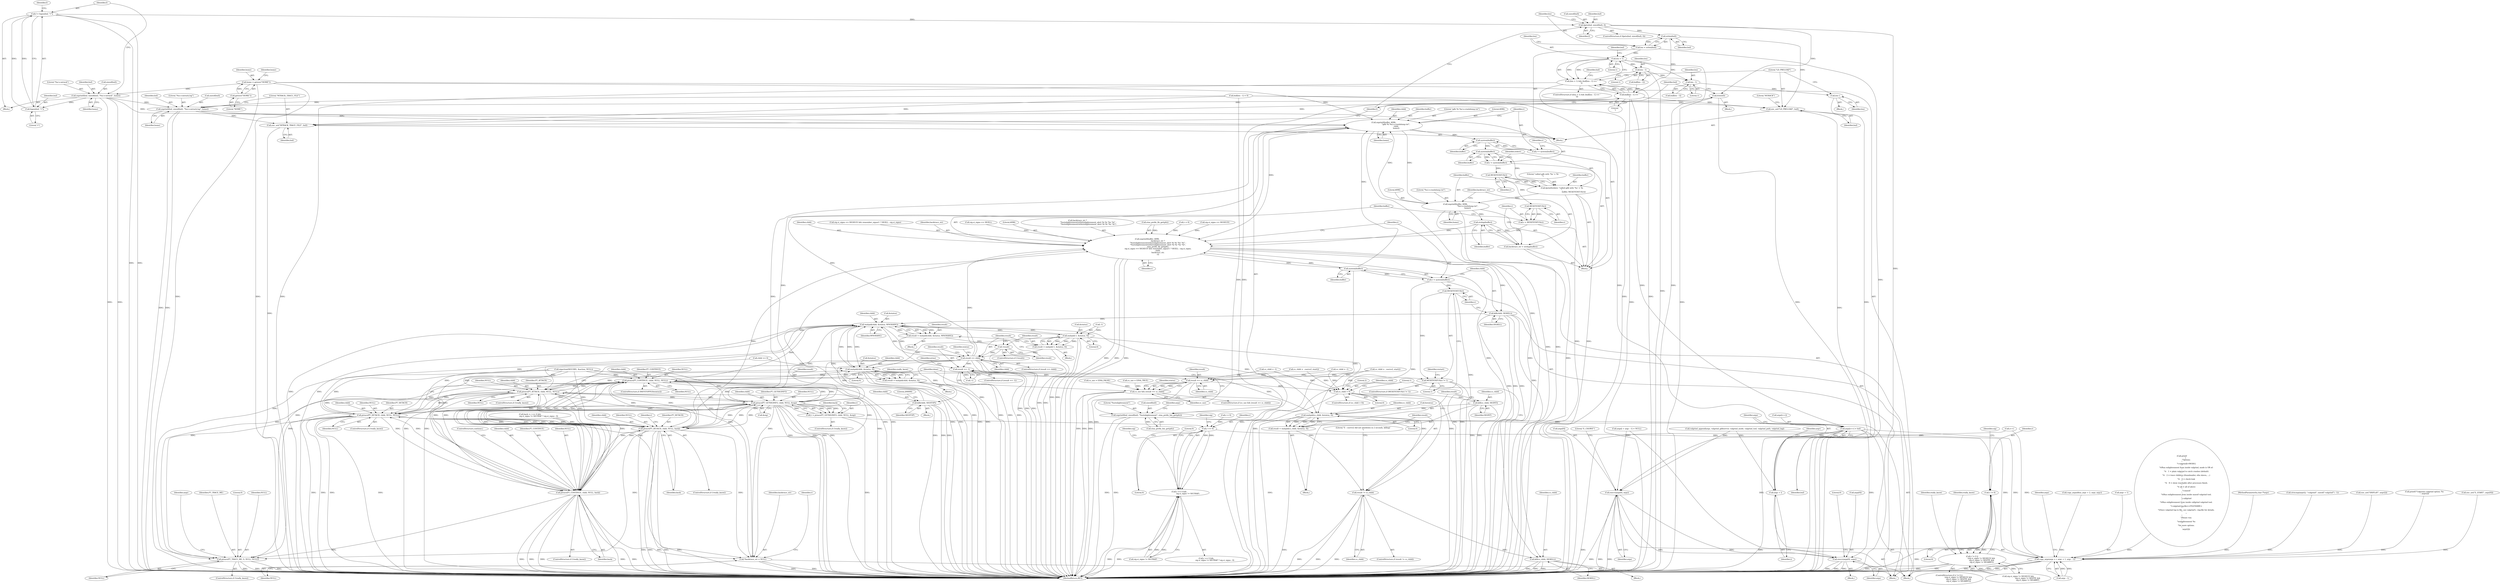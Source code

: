 digraph "0_enlightment_bb4a21e98656fe2c7d98ba2163e6defe9a630e2b@API" {
"1000498" [label="(Call,f = fopen(buf, \"r\"))"];
"1000500" [label="(Call,fopen(buf, \"r\"))"];
"1000492" [label="(Call,snprintf(buf, sizeof(buf), \"%s/.e-mtrack\", home))"];
"1000484" [label="(Call,home = getenv(\"HOME\"))"];
"1000486" [label="(Call,getenv(\"HOME\"))"];
"1000507" [label="(Call,fgets(buf, sizeof(buf), f))"];
"1000516" [label="(Call,strlen(buf))"];
"1000514" [label="(Call,len = strlen(buf))"];
"1000520" [label="(Call,len > 1)"];
"1000519" [label="(Call,(len > 1) && (buf[len - 1] == '\n'))"];
"1000526" [label="(Call,len - 1)"];
"1000534" [label="(Call,len - 1)"];
"1000538" [label="(Call,len--)"];
"1000523" [label="(Call,buf[len - 1] == '\n')"];
"1000540" [label="(Call,env_set(\"LD_PRELOAD\", buf))"];
"1000549" [label="(Call,snprintf(buf, sizeof(buf), \"%s/.e-mtrack.log\", home))"];
"1000555" [label="(Call,env_set(\"MTRACK_TRACE_FILE\", buf))"];
"1000867" [label="(Call,snprintf(buffer, 4096,\n                                          \"gdb %i %s/.e-crashdump.txt\",\n                                           child,\n                                           home))"];
"1000875" [label="(Call,system(buffer))"];
"1000873" [label="(Call,r = system(buffer))"];
"1000879" [label="(Call,system(buffer))"];
"1000877" [label="(Call,r = system(buffer))"];
"1000885" [label="(Call,WEXITSTATUS(r))"];
"1000881" [label="(Call,fprintf(stderr, \"called gdb with '%s' = %i\n\",\n                                         buffer, WEXITSTATUS(r)))"];
"1000887" [label="(Call,snprintf(buffer, 4096,\n                                          \"%s/.e-crashdump.txt\",\n                                          home))"];
"1000894" [label="(Call,strdup(buffer))"];
"1000892" [label="(Call,backtrace_str = strdup(buffer))"];
"1000900" [label="(Call,snprintf(buffer, 4096,\n                                     backtrace_str ?\n                                     \"%s/enlightenment/utils/enlightenment_alert %i %i '%s' %i\" :\n                                     \"%s/enlightenment/utils/enlightenment_alert %i %i '%s' %i\",\n                                     eina_prefix_lib_get(pfx),\n                                     sig.si_signo == SIGSEGV && remember_sigusr1 ? SIGILL : sig.si_signo,\n                                     child,\n                                     backtrace_str,\n                                     r))"];
"1000926" [label="(Call,system(buffer))"];
"1000924" [label="(Call,r = system(buffer))"];
"1000933" [label="(Call,WEXITSTATUS(r))"];
"1000932" [label="(Call,WEXITSTATUS(r) != 1)"];
"1000928" [label="(Call,kill(child, SIGKILL))"];
"1000726" [label="(Call,waitpid(child, &status, WNOHANG))"];
"1000692" [label="(Call,waitpid(child, &status, 0))"];
"1000690" [label="(Call,result = waitpid(child, &status, 0))"];
"1000707" [label="(Call,ptrace(PT_CONTINUE, child, NULL, NULL))"];
"1000659" [label="(Call,ptrace(PT_TRACE_ME, 0, NULL, NULL))"];
"1000685" [label="(Call,ptrace(PT_ATTACH, child, NULL, NULL))"];
"1000757" [label="(Call,*backtrace_str = NULL)"];
"1000771" [label="(Call,ptrace(PT_GETSIGINFO, child, NULL, &sig))"];
"1000769" [label="(Call,r = ptrace(PT_GETSIGINFO, child, NULL, &sig))"];
"1000781" [label="(Call,r == 0)"];
"1000780" [label="(Call,r == 0 &&\n                              sig.si_signo != SIGTRAP)"];
"1000823" [label="(Call,r != 0)"];
"1000822" [label="(Call,r != 0 ||\n                                (sig.si_signo != SIGSEGV &&\n                                 sig.si_signo != SIGFPE &&\n                                 sig.si_signo != SIGABRT))"];
"1000847" [label="(Call,ptrace(PT_CONTINUE, child, NULL, back))"];
"1000856" [label="(Call,ptrace(PT_DETACH, child, NULL, back))"];
"1000987" [label="(Call,ptrace(PT_DETACH, child, NULL, NULL))"];
"1001038" [label="(Call,waitpid(cs_child, &status, 0))"];
"1001036" [label="(Call,result = waitpid(cs_child, &status, 0))"];
"1001044" [label="(Call,result != cs_child)"];
"1001050" [label="(Call,kill(cs_child, SIGKILL))"];
"1000724" [label="(Call,result = waitpid(child, &status, WNOHANG))"];
"1000732" [label="(Call,!result)"];
"1000744" [label="(Call,result == child)"];
"1000958" [label="(Call,result == -1)"];
"1000996" [label="(Call,result == cs_child)"];
"1000994" [label="(Call,cs_use && (result == cs_child))"];
"1001025" [label="(Call,cs_child > 0)"];
"1001033" [label="(Call,kill(cs_child, SIGINT))"];
"1000979" [label="(Call,kill(child, SIGSTOP))"];
"1000737" [label="(Call,waitpid(-1, &status, 0))"];
"1000735" [label="(Call,result = waitpid(-1, &status, 0))"];
"1000898" [label="(Call,WEXITSTATUS(r))"];
"1000896" [label="(Call,r = WEXITSTATUS(r))"];
"1000560" [label="(Call,snprintf(buf, sizeof(buf), \"%s/enlightenment\", eina_prefix_bin_get(pfx)))"];
"1000587" [label="(Call,args[i++] = buf)"];
"1000593" [label="(Call,copy_args(args + i, argv + 1, argc - 1))"];
"1000594" [label="(Call,args + i)"];
"1000619" [label="(Call,execv(args[0], args))"];
"1000664" [label="(Call,execv(args[0], args))"];
"1000558" [label="(Call,fclose(f))"];
"1000587" [label="(Call,args[i++] = buf)"];
"1000775" [label="(Call,&sig)"];
"1000852" [label="(ControlStructure,continue;)"];
"1001033" [label="(Call,kill(cs_child, SIGINT))"];
"1000670" [label="(Literal,0)"];
"1000538" [label="(Call,len--)"];
"1000882" [label="(Identifier,stderr)"];
"1000665" [label="(Call,args[0])"];
"1001055" [label="(Literal,1)"];
"1000786" [label="(Identifier,sig)"];
"1000496" [label="(Literal,\"%s/.e-mtrack\")"];
"1000520" [label="(Call,len > 1)"];
"1000492" [label="(Call,snprintf(buf, sizeof(buf), \"%s/.e-mtrack\", home))"];
"1000605" [label="(Identifier,args)"];
"1000866" [label="(Block,)"];
"1000869" [label="(Literal,4096)"];
"1000588" [label="(Call,args[i++])"];
"1000593" [label="(Call,copy_args(args + i, argv + 1, argc - 1))"];
"1000897" [label="(Identifier,r)"];
"1000497" [label="(Identifier,home)"];
"1000690" [label="(Call,result = waitpid(child, &status, 0))"];
"1000518" [label="(ControlStructure,if ((len > 1) && (buf[len - 1] == '\n')))"];
"1000849" [label="(Identifier,child)"];
"1000521" [label="(Identifier,len)"];
"1000734" [label="(Block,)"];
"1000848" [label="(Identifier,PT_CONTINUE)"];
"1001049" [label="(Literal,\"E - cserve2 did not shutdown in 2 seconds, killing!\n\")"];
"1000933" [label="(Call,WEXITSTATUS(r))"];
"1000733" [label="(Identifier,result)"];
"1000732" [label="(Call,!result)"];
"1000769" [label="(Call,r = ptrace(PT_GETSIGINFO, child, NULL, &sig))"];
"1001046" [label="(Identifier,cs_child)"];
"1000887" [label="(Call,snprintf(buffer, 4096,\n                                          \"%s/.e-crashdump.txt\",\n                                          home))"];
"1000493" [label="(Identifier,buf)"];
"1000850" [label="(Identifier,NULL)"];
"1000557" [label="(Identifier,buf)"];
"1000735" [label="(Call,result = waitpid(-1, &status, 0))"];
"1000688" [label="(Identifier,NULL)"];
"1000512" [label="(Block,)"];
"1000772" [label="(Identifier,PT_GETSIGINFO)"];
"1000730" [label="(Identifier,WNOHANG)"];
"1000746" [label="(Identifier,child)"];
"1000901" [label="(Identifier,buffer)"];
"1000727" [label="(Identifier,child)"];
"1000823" [label="(Call,r != 0)"];
"1000505" [label="(Block,)"];
"1000541" [label="(Literal,\"LD_PRELOAD\")"];
"1000707" [label="(Call,ptrace(PT_CONTINUE, child, NULL, NULL))"];
"1000924" [label="(Call,r = system(buffer))"];
"1000522" [label="(Literal,1)"];
"1001028" [label="(Block,)"];
"1000759" [label="(Identifier,NULL)"];
"1000821" [label="(ControlStructure,if (r != 0 ||\n                                (sig.si_signo != SIGSEGV &&\n                                 sig.si_signo != SIGFPE &&\n                                 sig.si_signo != SIGABRT)))"];
"1000893" [label="(Identifier,backtrace_str)"];
"1000726" [label="(Call,waitpid(child, &status, WNOHANG))"];
"1000659" [label="(Call,ptrace(PT_TRACE_ME, 0, NULL, NULL))"];
"1001045" [label="(Identifier,result)"];
"1001047" [label="(Block,)"];
"1000981" [label="(Identifier,SIGSTOP)"];
"1000903" [label="(Call,backtrace_str ?\n                                     \"%s/enlightenment/utils/enlightenment_alert %i %i '%s' %i\" :\n                                     \"%s/enlightenment/utils/enlightenment_alert %i %i '%s' %i\")"];
"1000762" [label="(Call,r = 0)"];
"1000220" [label="(Call,copy_args(dbus_argv + 2, argv, argc))"];
"1000743" [label="(ControlStructure,if (result == child))"];
"1000120" [label="(Block,)"];
"1000898" [label="(Call,WEXITSTATUS(r))"];
"1000988" [label="(Identifier,PT_DETACH)"];
"1000983" [label="(Literal,200000)"];
"1000597" [label="(Call,argv + 1)"];
"1000885" [label="(Call,WEXITSTATUS(r))"];
"1000421" [label="(Call,printf\n             (\n               \"Options:\n\"\n               \"\t-valgrind[=MODE]\n\"\n               \"\t\tRun enlightenment from inside valgrind, mode is OR of:\n\"\n               \"\t\t   1 = plain valgrind to catch crashes (default)\n\"\n               \"\t\t   2 = trace children (thumbnailer, efm slaves, ...)\n\"\n               \"\t\t   4 = check leak\n\"\n               \"\t\t   8 = show reachable after processes finish.\n\"\n               \"\t\t all = all of above\n\"\n               \"\t-massif\n\"\n               \"\t\tRun enlightenment from inside massif valgrind tool.\n\"\n               \"\t-callgrind\n\"\n               \"\t\tRun enlightenment from inside callgrind valgrind tool.\n\"\n               \"\t-valgrind-log-file=<FILENAME>\n\"\n               \"\t\tSave valgrind log to file, see valgrind's --log-file for details.\n\"\n               \"\n\"\n               \"Please run:\n\"\n               \"\tenlightenment %s\n\"\n               \"for more options.\n\",\n               argv[i]))"];
"1000514" [label="(Call,len = strlen(buf))"];
"1000692" [label="(Call,waitpid(child, &status, 0))"];
"1000872" [label="(Identifier,home)"];
"1000989" [label="(Identifier,child)"];
"1000754" [label="(Block,)"];
"1001050" [label="(Call,kill(cs_child, SIGKILL))"];
"1000530" [label="(Block,)"];
"1000907" [label="(Call,eina_prefix_lib_get(pfx))"];
"1001008" [label="(Call,cs_child = _cserve2_start())"];
"1000598" [label="(Identifier,argv)"];
"1000878" [label="(Identifier,r)"];
"1000991" [label="(Identifier,NULL)"];
"1000119" [label="(MethodParameterIn,char **argv)"];
"1000694" [label="(Call,&status)"];
"1000861" [label="(Call,r = 0)"];
"1000490" [label="(Block,)"];
"1000994" [label="(Call,cs_use && (result == cs_child))"];
"1000484" [label="(Call,home = getenv(\"HOME\"))"];
"1000686" [label="(Identifier,PT_ATTACH)"];
"1000539" [label="(Identifier,len)"];
"1000517" [label="(Identifier,buf)"];
"1001036" [label="(Call,result = waitpid(cs_child, &status, 0))"];
"1000661" [label="(Literal,0)"];
"1000938" [label="(Identifier,restart)"];
"1000731" [label="(ControlStructure,if (!result))"];
"1000565" [label="(Call,eina_prefix_bin_get(pfx))"];
"1000519" [label="(Call,(len > 1) && (buf[len - 1] == '\n'))"];
"1001044" [label="(Call,result != cs_child)"];
"1000978" [label="(Block,)"];
"1000889" [label="(Literal,4096)"];
"1000498" [label="(Call,f = fopen(buf, \"r\"))"];
"1000774" [label="(Identifier,NULL)"];
"1000564" [label="(Literal,\"%s/enlightenment\")"];
"1000516" [label="(Call,strlen(buf))"];
"1000528" [label="(Literal,1)"];
"1000664" [label="(Call,execv(args[0], args))"];
"1000984" [label="(ControlStructure,if (!really_know))"];
"1000757" [label="(Call,*backtrace_str = NULL)"];
"1000740" [label="(Call,&status)"];
"1001052" [label="(Identifier,SIGKILL)"];
"1000997" [label="(Identifier,result)"];
"1000689" [label="(Identifier,NULL)"];
"1000268" [label="(Call,strncmp(argv[i], \"-valgrind\", sizeof(\"-valgrind\") - 1))"];
"1000704" [label="(ControlStructure,if (WIFSTOPPED(status)))"];
"1000779" [label="(Call,r == 0 &&\n                              sig.si_signo != SIGTRAP ? sig.si_signo : 0)"];
"1000554" [label="(Identifier,home)"];
"1000960" [label="(Call,-1)"];
"1000486" [label="(Call,getenv(\"HOME\"))"];
"1000715" [label="(Block,)"];
"1000825" [label="(Literal,0)"];
"1000494" [label="(Call,sizeof(buf))"];
"1000894" [label="(Call,strdup(buffer))"];
"1000874" [label="(Identifier,r)"];
"1000980" [label="(Identifier,child)"];
"1001043" [label="(ControlStructure,if (result != cs_child))"];
"1000900" [label="(Call,snprintf(buffer, 4096,\n                                     backtrace_str ?\n                                     \"%s/enlightenment/utils/enlightenment_alert %i %i '%s' %i\" :\n                                     \"%s/enlightenment/utils/enlightenment_alert %i %i '%s' %i\",\n                                     eina_prefix_lib_get(pfx),\n                                     sig.si_signo == SIGSEGV && remember_sigusr1 ? SIGILL : sig.si_signo,\n                                     child,\n                                     backtrace_str,\n                                     r))"];
"1000930" [label="(Identifier,SIGKILL)"];
"1000672" [label="(Block,)"];
"1000871" [label="(Identifier,child)"];
"1000504" [label="(Identifier,f)"];
"1000826" [label="(Call,sig.si_signo != SIGSEGV &&\n                                 sig.si_signo != SIGFPE &&\n                                 sig.si_signo != SIGABRT)"];
"1001051" [label="(Identifier,cs_child)"];
"1000993" [label="(ControlStructure,if (cs_use && (result == cs_child)))"];
"1000763" [label="(Identifier,r)"];
"1000156" [label="(Call,cs_child = -1)"];
"1000782" [label="(Identifier,r)"];
"1000925" [label="(Identifier,r)"];
"1000881" [label="(Call,fprintf(stderr, \"called gdb with '%s' = %i\n\",\n                                         buffer, WEXITSTATUS(r)))"];
"1000544" [label="(Literal,\"MTRACK\")"];
"1000623" [label="(Identifier,args)"];
"1000886" [label="(Identifier,r)"];
"1000626" [label="(Literal,\"E_CSERVE\")"];
"1000879" [label="(Call,system(buffer))"];
"1000959" [label="(Identifier,result)"];
"1000868" [label="(Identifier,buffer)"];
"1000693" [label="(Identifier,child)"];
"1000662" [label="(Identifier,NULL)"];
"1000526" [label="(Call,len - 1)"];
"1000996" [label="(Call,result == cs_child)"];
"1000745" [label="(Identifier,result)"];
"1000161" [label="(Call,cs_use = EINA_FALSE)"];
"1000691" [label="(Identifier,result)"];
"1000857" [label="(Identifier,PT_DETACH)"];
"1000777" [label="(Call,back = r == 0 &&\n                              sig.si_signo != SIGTRAP ? sig.si_signo : 0)"];
"1000860" [label="(Identifier,back)"];
"1000590" [label="(Call,i++)"];
"1000594" [label="(Call,args + i)"];
"1000778" [label="(Identifier,back)"];
"1001037" [label="(Identifier,result)"];
"1000620" [label="(Call,args[0])"];
"1000500" [label="(Call,fopen(buf, \"r\"))"];
"1001039" [label="(Identifier,cs_child)"];
"1000923" [label="(Identifier,r)"];
"1000652" [label="(Call,child == 0)"];
"1000783" [label="(Literal,0)"];
"1000851" [label="(Identifier,back)"];
"1001040" [label="(Call,&status)"];
"1000744" [label="(Call,result == child)"];
"1000685" [label="(Call,ptrace(PT_ATTACH, child, NULL, NULL))"];
"1000883" [label="(Literal,\"called gdb with '%s' = %i\n\")"];
"1000766" [label="(ControlStructure,if (!really_know))"];
"1000596" [label="(Identifier,i)"];
"1000507" [label="(Call,fgets(buf, sizeof(buf), f))"];
"1000911" [label="(Call,sig.si_signo == SIGSEGV)"];
"1000957" [label="(ControlStructure,if (result == -1))"];
"1000875" [label="(Call,system(buffer))"];
"1000595" [label="(Identifier,args)"];
"1000965" [label="(Identifier,errno)"];
"1000792" [label="(Literal,0)"];
"1000928" [label="(Call,kill(child, SIGKILL))"];
"1000527" [label="(Identifier,len)"];
"1000511" [label="(Identifier,f)"];
"1000884" [label="(Identifier,buffer)"];
"1000773" [label="(Identifier,child)"];
"1001034" [label="(Identifier,cs_child)"];
"1001038" [label="(Call,waitpid(cs_child, &status, 0))"];
"1000549" [label="(Call,snprintf(buf, sizeof(buf), \"%s/.e-mtrack.log\", home))"];
"1000525" [label="(Identifier,buf)"];
"1000728" [label="(Call,&status)"];
"1000560" [label="(Call,snprintf(buf, sizeof(buf), \"%s/enlightenment\", eina_prefix_bin_get(pfx)))"];
"1000751" [label="(Identifier,status)"];
"1000550" [label="(Identifier,buf)"];
"1000995" [label="(Identifier,cs_use)"];
"1000509" [label="(Call,sizeof(buf))"];
"1000921" [label="(Identifier,child)"];
"1000724" [label="(Call,result = waitpid(child, &status, WNOHANG))"];
"1000628" [label="(Call,cs_use = EINA_TRUE)"];
"1000540" [label="(Call,env_set(\"LD_PRELOAD\", buf))"];
"1000890" [label="(Literal,\"%s/.e-crashdump.txt\")"];
"1000926" [label="(Call,system(buffer))"];
"1000666" [label="(Identifier,args)"];
"1000899" [label="(Identifier,r)"];
"1000896" [label="(Call,r = WEXITSTATUS(r))"];
"1000737" [label="(Call,waitpid(-1, &status, 0))"];
"1000533" [label="(Identifier,buf)"];
"1000853" [label="(ControlStructure,if (!really_know))"];
"1000824" [label="(Identifier,r)"];
"1000371" [label="(Call,env_set(\"DISPLAY\", argv[i]))"];
"1000770" [label="(Identifier,r)"];
"1000489" [label="(Identifier,home)"];
"1000725" [label="(Identifier,result)"];
"1000355" [label="(Call,printf(\"Unknown valgrind option: %s\n\", argv[i]))"];
"1000655" [label="(Block,)"];
"1000909" [label="(Call,sig.si_signo == SIGSEGV && remember_sigusr1 ? SIGILL : sig.si_signo)"];
"1000600" [label="(Call,argc - 1)"];
"1000502" [label="(Literal,\"r\")"];
"1000515" [label="(Identifier,len)"];
"1000531" [label="(Call,buf[len - 1] = 0)"];
"1001024" [label="(ControlStructure,if (cs_child > 0))"];
"1000532" [label="(Call,buf[len - 1])"];
"1000929" [label="(Identifier,child)"];
"1000714" [label="(Identifier,done)"];
"1000711" [label="(Identifier,NULL)"];
"1000508" [label="(Identifier,buf)"];
"1000979" [label="(Call,kill(child, SIGSTOP))"];
"1000780" [label="(Call,r == 0 &&\n                              sig.si_signo != SIGTRAP)"];
"1000934" [label="(Identifier,r)"];
"1000561" [label="(Identifier,buf)"];
"1000958" [label="(Call,result == -1)"];
"1000870" [label="(Literal,\"gdb %i %s/.e-crashdump.txt\")"];
"1000847" [label="(Call,ptrace(PT_CONTINUE, child, NULL, back))"];
"1001002" [label="(Identifier,status)"];
"1000998" [label="(Identifier,cs_child)"];
"1000501" [label="(Identifier,buf)"];
"1000553" [label="(Literal,\"%s/.e-mtrack.log\")"];
"1000990" [label="(Identifier,NULL)"];
"1000580" [label="(Call,valgrind_append(args, valgrind_gdbserver, valgrind_mode, valgrind_tool, valgrind_path, valgrind_log))"];
"1000927" [label="(Identifier,buffer)"];
"1000784" [label="(Call,sig.si_signo != SIGTRAP)"];
"1000185" [label="(Call,sigaction(SIGUSR1, &action, NULL))"];
"1000844" [label="(ControlStructure,if (!really_know))"];
"1001035" [label="(Identifier,SIGINT)"];
"1000668" [label="(Identifier,args)"];
"1000876" [label="(Identifier,buffer)"];
"1000487" [label="(Literal,\"HOME\")"];
"1000873" [label="(Call,r = system(buffer))"];
"1000709" [label="(Identifier,child)"];
"1000781" [label="(Call,r == 0)"];
"1001027" [label="(Literal,0)"];
"1000790" [label="(Identifier,sig)"];
"1001026" [label="(Identifier,cs_child)"];
"1000240" [label="(Call,env_set(\"E_START\", argv[0]))"];
"1001042" [label="(Literal,0)"];
"1000631" [label="(Call,cs_child = _cserve2_start())"];
"1001032" [label="(Literal,2)"];
"1001020" [label="(Call,cs_child = -1)"];
"1000551" [label="(Call,sizeof(buf))"];
"1000555" [label="(Call,env_set(\"MTRACK_TRACE_FILE\", buf))"];
"1000524" [label="(Call,buf[len - 1])"];
"1000935" [label="(Literal,1)"];
"1000892" [label="(Call,backtrace_str = strdup(buffer))"];
"1000922" [label="(Identifier,backtrace_str)"];
"1000663" [label="(Identifier,NULL)"];
"1000867" [label="(Call,snprintf(buffer, 4096,\n                                          \"gdb %i %s/.e-crashdump.txt\",\n                                           child,\n                                           home))"];
"1000499" [label="(Identifier,f)"];
"1000858" [label="(Identifier,child)"];
"1000619" [label="(Call,execv(args[0], args))"];
"1000523" [label="(Call,buf[len - 1] == '\n')"];
"1000880" [label="(Identifier,buffer)"];
"1000700" [label="(Identifier,really_know)"];
"1000856" [label="(Call,ptrace(PT_DETACH, child, NULL, back))"];
"1000877" [label="(Call,r = system(buffer))"];
"1000807" [label="(Call,sig.si_signo == SIGILL)"];
"1000895" [label="(Identifier,buffer)"];
"1000932" [label="(Call,WEXITSTATUS(r) != 1)"];
"1000656" [label="(ControlStructure,if (!really_know))"];
"1000687" [label="(Identifier,child)"];
"1000542" [label="(Identifier,buf)"];
"1000535" [label="(Identifier,len)"];
"1000987" [label="(Call,ptrace(PT_DETACH, child, NULL, NULL))"];
"1000708" [label="(Identifier,PT_CONTINUE)"];
"1000902" [label="(Literal,4096)"];
"1000771" [label="(Call,ptrace(PT_GETSIGINFO, child, NULL, &sig))"];
"1000556" [label="(Literal,\"MTRACK_TRACE_FILE\")"];
"1000859" [label="(Identifier,NULL)"];
"1000506" [label="(ControlStructure,if (fgets(buf, sizeof(buf), f)))"];
"1001056" [label="(MethodReturn,RET)"];
"1000558" [label="(Call,fclose(f))"];
"1000891" [label="(Identifier,home)"];
"1000888" [label="(Identifier,buffer)"];
"1000682" [label="(ControlStructure,if (!really_know))"];
"1000758" [label="(Identifier,backtrace_str)"];
"1000710" [label="(Identifier,NULL)"];
"1000562" [label="(Call,sizeof(buf))"];
"1000529" [label="(Literal,'\n')"];
"1000931" [label="(ControlStructure,if (WEXITSTATUS(r) != 1))"];
"1000862" [label="(Identifier,r)"];
"1000738" [label="(Call,-1)"];
"1000568" [label="(Identifier,args)"];
"1000846" [label="(Identifier,really_know)"];
"1000822" [label="(Call,r != 0 ||\n                                (sig.si_signo != SIGSEGV &&\n                                 sig.si_signo != SIGFPE &&\n                                 sig.si_signo != SIGABRT))"];
"1000536" [label="(Literal,1)"];
"1000855" [label="(Identifier,really_know)"];
"1000592" [label="(Identifier,buf)"];
"1001025" [label="(Call,cs_child > 0)"];
"1000485" [label="(Identifier,home)"];
"1000696" [label="(Literal,0)"];
"1000829" [label="(Identifier,sig)"];
"1000736" [label="(Identifier,result)"];
"1000603" [label="(Call,args[i + argc - 1] = NULL)"];
"1000559" [label="(Identifier,f)"];
"1000534" [label="(Call,len - 1)"];
"1000742" [label="(Literal,0)"];
"1000660" [label="(Identifier,PT_TRACE_ME)"];
"1000498" -> "1000490"  [label="AST: "];
"1000498" -> "1000500"  [label="CFG: "];
"1000499" -> "1000498"  [label="AST: "];
"1000500" -> "1000498"  [label="AST: "];
"1000504" -> "1000498"  [label="CFG: "];
"1000498" -> "1001056"  [label="DDG: "];
"1000498" -> "1001056"  [label="DDG: "];
"1000500" -> "1000498"  [label="DDG: "];
"1000500" -> "1000498"  [label="DDG: "];
"1000498" -> "1000507"  [label="DDG: "];
"1000500" -> "1000502"  [label="CFG: "];
"1000501" -> "1000500"  [label="AST: "];
"1000502" -> "1000500"  [label="AST: "];
"1000492" -> "1000500"  [label="DDG: "];
"1000492" -> "1000490"  [label="AST: "];
"1000492" -> "1000497"  [label="CFG: "];
"1000493" -> "1000492"  [label="AST: "];
"1000494" -> "1000492"  [label="AST: "];
"1000496" -> "1000492"  [label="AST: "];
"1000497" -> "1000492"  [label="AST: "];
"1000499" -> "1000492"  [label="CFG: "];
"1000492" -> "1001056"  [label="DDG: "];
"1000492" -> "1001056"  [label="DDG: "];
"1000484" -> "1000492"  [label="DDG: "];
"1000492" -> "1000549"  [label="DDG: "];
"1000492" -> "1000867"  [label="DDG: "];
"1000484" -> "1000120"  [label="AST: "];
"1000484" -> "1000486"  [label="CFG: "];
"1000485" -> "1000484"  [label="AST: "];
"1000486" -> "1000484"  [label="AST: "];
"1000489" -> "1000484"  [label="CFG: "];
"1000484" -> "1001056"  [label="DDG: "];
"1000484" -> "1001056"  [label="DDG: "];
"1000486" -> "1000484"  [label="DDG: "];
"1000484" -> "1000867"  [label="DDG: "];
"1000486" -> "1000487"  [label="CFG: "];
"1000487" -> "1000486"  [label="AST: "];
"1000507" -> "1000506"  [label="AST: "];
"1000507" -> "1000511"  [label="CFG: "];
"1000508" -> "1000507"  [label="AST: "];
"1000509" -> "1000507"  [label="AST: "];
"1000511" -> "1000507"  [label="AST: "];
"1000515" -> "1000507"  [label="CFG: "];
"1000559" -> "1000507"  [label="CFG: "];
"1000507" -> "1001056"  [label="DDG: "];
"1000507" -> "1000516"  [label="DDG: "];
"1000507" -> "1000558"  [label="DDG: "];
"1000516" -> "1000514"  [label="AST: "];
"1000516" -> "1000517"  [label="CFG: "];
"1000517" -> "1000516"  [label="AST: "];
"1000514" -> "1000516"  [label="CFG: "];
"1000516" -> "1000514"  [label="DDG: "];
"1000516" -> "1000523"  [label="DDG: "];
"1000516" -> "1000540"  [label="DDG: "];
"1000514" -> "1000512"  [label="AST: "];
"1000515" -> "1000514"  [label="AST: "];
"1000521" -> "1000514"  [label="CFG: "];
"1000514" -> "1001056"  [label="DDG: "];
"1000514" -> "1000520"  [label="DDG: "];
"1000520" -> "1000519"  [label="AST: "];
"1000520" -> "1000522"  [label="CFG: "];
"1000521" -> "1000520"  [label="AST: "];
"1000522" -> "1000520"  [label="AST: "];
"1000525" -> "1000520"  [label="CFG: "];
"1000519" -> "1000520"  [label="CFG: "];
"1000520" -> "1001056"  [label="DDG: "];
"1000520" -> "1000519"  [label="DDG: "];
"1000520" -> "1000519"  [label="DDG: "];
"1000520" -> "1000526"  [label="DDG: "];
"1000520" -> "1000534"  [label="DDG: "];
"1000519" -> "1000518"  [label="AST: "];
"1000519" -> "1000523"  [label="CFG: "];
"1000523" -> "1000519"  [label="AST: "];
"1000533" -> "1000519"  [label="CFG: "];
"1000541" -> "1000519"  [label="CFG: "];
"1000519" -> "1001056"  [label="DDG: "];
"1000519" -> "1001056"  [label="DDG: "];
"1000519" -> "1001056"  [label="DDG: "];
"1000523" -> "1000519"  [label="DDG: "];
"1000523" -> "1000519"  [label="DDG: "];
"1000526" -> "1000524"  [label="AST: "];
"1000526" -> "1000528"  [label="CFG: "];
"1000527" -> "1000526"  [label="AST: "];
"1000528" -> "1000526"  [label="AST: "];
"1000524" -> "1000526"  [label="CFG: "];
"1000526" -> "1001056"  [label="DDG: "];
"1000526" -> "1000534"  [label="DDG: "];
"1000534" -> "1000532"  [label="AST: "];
"1000534" -> "1000536"  [label="CFG: "];
"1000535" -> "1000534"  [label="AST: "];
"1000536" -> "1000534"  [label="AST: "];
"1000532" -> "1000534"  [label="CFG: "];
"1000534" -> "1000538"  [label="DDG: "];
"1000538" -> "1000530"  [label="AST: "];
"1000538" -> "1000539"  [label="CFG: "];
"1000539" -> "1000538"  [label="AST: "];
"1000541" -> "1000538"  [label="CFG: "];
"1000538" -> "1001056"  [label="DDG: "];
"1000523" -> "1000529"  [label="CFG: "];
"1000524" -> "1000523"  [label="AST: "];
"1000529" -> "1000523"  [label="AST: "];
"1000523" -> "1001056"  [label="DDG: "];
"1000523" -> "1000540"  [label="DDG: "];
"1000523" -> "1000549"  [label="DDG: "];
"1000523" -> "1000555"  [label="DDG: "];
"1000523" -> "1000560"  [label="DDG: "];
"1000523" -> "1000587"  [label="DDG: "];
"1000540" -> "1000512"  [label="AST: "];
"1000540" -> "1000542"  [label="CFG: "];
"1000541" -> "1000540"  [label="AST: "];
"1000542" -> "1000540"  [label="AST: "];
"1000544" -> "1000540"  [label="CFG: "];
"1000540" -> "1001056"  [label="DDG: "];
"1000531" -> "1000540"  [label="DDG: "];
"1000549" -> "1000512"  [label="AST: "];
"1000549" -> "1000554"  [label="CFG: "];
"1000550" -> "1000549"  [label="AST: "];
"1000551" -> "1000549"  [label="AST: "];
"1000553" -> "1000549"  [label="AST: "];
"1000554" -> "1000549"  [label="AST: "];
"1000556" -> "1000549"  [label="CFG: "];
"1000549" -> "1001056"  [label="DDG: "];
"1000549" -> "1001056"  [label="DDG: "];
"1000531" -> "1000549"  [label="DDG: "];
"1000549" -> "1000555"  [label="DDG: "];
"1000549" -> "1000867"  [label="DDG: "];
"1000555" -> "1000512"  [label="AST: "];
"1000555" -> "1000557"  [label="CFG: "];
"1000556" -> "1000555"  [label="AST: "];
"1000557" -> "1000555"  [label="AST: "];
"1000559" -> "1000555"  [label="CFG: "];
"1000555" -> "1001056"  [label="DDG: "];
"1000531" -> "1000555"  [label="DDG: "];
"1000867" -> "1000866"  [label="AST: "];
"1000867" -> "1000872"  [label="CFG: "];
"1000868" -> "1000867"  [label="AST: "];
"1000869" -> "1000867"  [label="AST: "];
"1000870" -> "1000867"  [label="AST: "];
"1000871" -> "1000867"  [label="AST: "];
"1000872" -> "1000867"  [label="AST: "];
"1000874" -> "1000867"  [label="CFG: "];
"1000867" -> "1001056"  [label="DDG: "];
"1000926" -> "1000867"  [label="DDG: "];
"1000856" -> "1000867"  [label="DDG: "];
"1000771" -> "1000867"  [label="DDG: "];
"1000744" -> "1000867"  [label="DDG: "];
"1000887" -> "1000867"  [label="DDG: "];
"1000867" -> "1000875"  [label="DDG: "];
"1000867" -> "1000887"  [label="DDG: "];
"1000867" -> "1000900"  [label="DDG: "];
"1000875" -> "1000873"  [label="AST: "];
"1000875" -> "1000876"  [label="CFG: "];
"1000876" -> "1000875"  [label="AST: "];
"1000873" -> "1000875"  [label="CFG: "];
"1000875" -> "1000873"  [label="DDG: "];
"1000875" -> "1000879"  [label="DDG: "];
"1000873" -> "1000866"  [label="AST: "];
"1000874" -> "1000873"  [label="AST: "];
"1000878" -> "1000873"  [label="CFG: "];
"1000879" -> "1000877"  [label="AST: "];
"1000879" -> "1000880"  [label="CFG: "];
"1000880" -> "1000879"  [label="AST: "];
"1000877" -> "1000879"  [label="CFG: "];
"1000879" -> "1000877"  [label="DDG: "];
"1000879" -> "1000881"  [label="DDG: "];
"1000877" -> "1000866"  [label="AST: "];
"1000878" -> "1000877"  [label="AST: "];
"1000882" -> "1000877"  [label="CFG: "];
"1000877" -> "1000885"  [label="DDG: "];
"1000885" -> "1000881"  [label="AST: "];
"1000885" -> "1000886"  [label="CFG: "];
"1000886" -> "1000885"  [label="AST: "];
"1000881" -> "1000885"  [label="CFG: "];
"1000885" -> "1000881"  [label="DDG: "];
"1000885" -> "1000898"  [label="DDG: "];
"1000881" -> "1000866"  [label="AST: "];
"1000882" -> "1000881"  [label="AST: "];
"1000883" -> "1000881"  [label="AST: "];
"1000884" -> "1000881"  [label="AST: "];
"1000888" -> "1000881"  [label="CFG: "];
"1000881" -> "1001056"  [label="DDG: "];
"1000881" -> "1001056"  [label="DDG: "];
"1000881" -> "1000887"  [label="DDG: "];
"1000887" -> "1000866"  [label="AST: "];
"1000887" -> "1000891"  [label="CFG: "];
"1000888" -> "1000887"  [label="AST: "];
"1000889" -> "1000887"  [label="AST: "];
"1000890" -> "1000887"  [label="AST: "];
"1000891" -> "1000887"  [label="AST: "];
"1000893" -> "1000887"  [label="CFG: "];
"1000887" -> "1001056"  [label="DDG: "];
"1000887" -> "1001056"  [label="DDG: "];
"1000887" -> "1000894"  [label="DDG: "];
"1000894" -> "1000892"  [label="AST: "];
"1000894" -> "1000895"  [label="CFG: "];
"1000895" -> "1000894"  [label="AST: "];
"1000892" -> "1000894"  [label="CFG: "];
"1000894" -> "1000892"  [label="DDG: "];
"1000894" -> "1000900"  [label="DDG: "];
"1000892" -> "1000866"  [label="AST: "];
"1000893" -> "1000892"  [label="AST: "];
"1000897" -> "1000892"  [label="CFG: "];
"1000892" -> "1001056"  [label="DDG: "];
"1000900" -> "1000754"  [label="AST: "];
"1000900" -> "1000923"  [label="CFG: "];
"1000901" -> "1000900"  [label="AST: "];
"1000902" -> "1000900"  [label="AST: "];
"1000903" -> "1000900"  [label="AST: "];
"1000907" -> "1000900"  [label="AST: "];
"1000909" -> "1000900"  [label="AST: "];
"1000921" -> "1000900"  [label="AST: "];
"1000922" -> "1000900"  [label="AST: "];
"1000923" -> "1000900"  [label="AST: "];
"1000925" -> "1000900"  [label="CFG: "];
"1000900" -> "1001056"  [label="DDG: "];
"1000900" -> "1001056"  [label="DDG: "];
"1000900" -> "1001056"  [label="DDG: "];
"1000900" -> "1001056"  [label="DDG: "];
"1000900" -> "1001056"  [label="DDG: "];
"1000926" -> "1000900"  [label="DDG: "];
"1000907" -> "1000900"  [label="DDG: "];
"1000807" -> "1000900"  [label="DDG: "];
"1000911" -> "1000900"  [label="DDG: "];
"1000856" -> "1000900"  [label="DDG: "];
"1000771" -> "1000900"  [label="DDG: "];
"1000744" -> "1000900"  [label="DDG: "];
"1000896" -> "1000900"  [label="DDG: "];
"1000861" -> "1000900"  [label="DDG: "];
"1000900" -> "1000926"  [label="DDG: "];
"1000900" -> "1000928"  [label="DDG: "];
"1000926" -> "1000924"  [label="AST: "];
"1000926" -> "1000927"  [label="CFG: "];
"1000927" -> "1000926"  [label="AST: "];
"1000924" -> "1000926"  [label="CFG: "];
"1000926" -> "1001056"  [label="DDG: "];
"1000926" -> "1000924"  [label="DDG: "];
"1000924" -> "1000754"  [label="AST: "];
"1000925" -> "1000924"  [label="AST: "];
"1000929" -> "1000924"  [label="CFG: "];
"1000924" -> "1001056"  [label="DDG: "];
"1000924" -> "1000933"  [label="DDG: "];
"1000933" -> "1000932"  [label="AST: "];
"1000933" -> "1000934"  [label="CFG: "];
"1000934" -> "1000933"  [label="AST: "];
"1000935" -> "1000933"  [label="CFG: "];
"1000933" -> "1001056"  [label="DDG: "];
"1000933" -> "1000932"  [label="DDG: "];
"1000932" -> "1000931"  [label="AST: "];
"1000932" -> "1000935"  [label="CFG: "];
"1000935" -> "1000932"  [label="AST: "];
"1000714" -> "1000932"  [label="CFG: "];
"1000938" -> "1000932"  [label="CFG: "];
"1000932" -> "1001056"  [label="DDG: "];
"1000932" -> "1001056"  [label="DDG: "];
"1000928" -> "1000754"  [label="AST: "];
"1000928" -> "1000930"  [label="CFG: "];
"1000929" -> "1000928"  [label="AST: "];
"1000930" -> "1000928"  [label="AST: "];
"1000934" -> "1000928"  [label="CFG: "];
"1000928" -> "1001056"  [label="DDG: "];
"1000928" -> "1001056"  [label="DDG: "];
"1000928" -> "1001056"  [label="DDG: "];
"1000928" -> "1000726"  [label="DDG: "];
"1000928" -> "1001050"  [label="DDG: "];
"1000726" -> "1000724"  [label="AST: "];
"1000726" -> "1000730"  [label="CFG: "];
"1000727" -> "1000726"  [label="AST: "];
"1000728" -> "1000726"  [label="AST: "];
"1000730" -> "1000726"  [label="AST: "];
"1000724" -> "1000726"  [label="CFG: "];
"1000726" -> "1001056"  [label="DDG: "];
"1000726" -> "1001056"  [label="DDG: "];
"1000726" -> "1000692"  [label="DDG: "];
"1000726" -> "1000724"  [label="DDG: "];
"1000726" -> "1000724"  [label="DDG: "];
"1000726" -> "1000724"  [label="DDG: "];
"1000692" -> "1000726"  [label="DDG: "];
"1000692" -> "1000726"  [label="DDG: "];
"1000707" -> "1000726"  [label="DDG: "];
"1000987" -> "1000726"  [label="DDG: "];
"1000744" -> "1000726"  [label="DDG: "];
"1000979" -> "1000726"  [label="DDG: "];
"1000771" -> "1000726"  [label="DDG: "];
"1000847" -> "1000726"  [label="DDG: "];
"1000737" -> "1000726"  [label="DDG: "];
"1000726" -> "1000737"  [label="DDG: "];
"1000726" -> "1000744"  [label="DDG: "];
"1000726" -> "1001038"  [label="DDG: "];
"1000692" -> "1000690"  [label="AST: "];
"1000692" -> "1000696"  [label="CFG: "];
"1000693" -> "1000692"  [label="AST: "];
"1000694" -> "1000692"  [label="AST: "];
"1000696" -> "1000692"  [label="AST: "];
"1000690" -> "1000692"  [label="CFG: "];
"1000692" -> "1001056"  [label="DDG: "];
"1000692" -> "1001056"  [label="DDG: "];
"1000692" -> "1000690"  [label="DDG: "];
"1000692" -> "1000690"  [label="DDG: "];
"1000692" -> "1000690"  [label="DDG: "];
"1000652" -> "1000692"  [label="DDG: "];
"1000685" -> "1000692"  [label="DDG: "];
"1000737" -> "1000692"  [label="DDG: "];
"1000692" -> "1000707"  [label="DDG: "];
"1000692" -> "1001038"  [label="DDG: "];
"1000690" -> "1000672"  [label="AST: "];
"1000691" -> "1000690"  [label="AST: "];
"1000700" -> "1000690"  [label="CFG: "];
"1000690" -> "1001056"  [label="DDG: "];
"1000690" -> "1001056"  [label="DDG: "];
"1000707" -> "1000704"  [label="AST: "];
"1000707" -> "1000711"  [label="CFG: "];
"1000708" -> "1000707"  [label="AST: "];
"1000709" -> "1000707"  [label="AST: "];
"1000710" -> "1000707"  [label="AST: "];
"1000711" -> "1000707"  [label="AST: "];
"1000714" -> "1000707"  [label="CFG: "];
"1000707" -> "1001056"  [label="DDG: "];
"1000707" -> "1001056"  [label="DDG: "];
"1000707" -> "1001056"  [label="DDG: "];
"1000707" -> "1001056"  [label="DDG: "];
"1000707" -> "1000659"  [label="DDG: "];
"1000707" -> "1000685"  [label="DDG: "];
"1000847" -> "1000707"  [label="DDG: "];
"1000847" -> "1000707"  [label="DDG: "];
"1000685" -> "1000707"  [label="DDG: "];
"1000987" -> "1000707"  [label="DDG: "];
"1000856" -> "1000707"  [label="DDG: "];
"1000771" -> "1000707"  [label="DDG: "];
"1000185" -> "1000707"  [label="DDG: "];
"1000707" -> "1000757"  [label="DDG: "];
"1000707" -> "1000771"  [label="DDG: "];
"1000707" -> "1000847"  [label="DDG: "];
"1000707" -> "1000847"  [label="DDG: "];
"1000707" -> "1000856"  [label="DDG: "];
"1000707" -> "1000987"  [label="DDG: "];
"1000659" -> "1000656"  [label="AST: "];
"1000659" -> "1000663"  [label="CFG: "];
"1000660" -> "1000659"  [label="AST: "];
"1000661" -> "1000659"  [label="AST: "];
"1000662" -> "1000659"  [label="AST: "];
"1000663" -> "1000659"  [label="AST: "];
"1000666" -> "1000659"  [label="CFG: "];
"1000659" -> "1001056"  [label="DDG: "];
"1000659" -> "1001056"  [label="DDG: "];
"1000659" -> "1001056"  [label="DDG: "];
"1000685" -> "1000659"  [label="DDG: "];
"1000847" -> "1000659"  [label="DDG: "];
"1000987" -> "1000659"  [label="DDG: "];
"1000856" -> "1000659"  [label="DDG: "];
"1000771" -> "1000659"  [label="DDG: "];
"1000185" -> "1000659"  [label="DDG: "];
"1000685" -> "1000682"  [label="AST: "];
"1000685" -> "1000689"  [label="CFG: "];
"1000686" -> "1000685"  [label="AST: "];
"1000687" -> "1000685"  [label="AST: "];
"1000688" -> "1000685"  [label="AST: "];
"1000689" -> "1000685"  [label="AST: "];
"1000691" -> "1000685"  [label="CFG: "];
"1000685" -> "1001056"  [label="DDG: "];
"1000685" -> "1001056"  [label="DDG: "];
"1000685" -> "1001056"  [label="DDG: "];
"1000652" -> "1000685"  [label="DDG: "];
"1000847" -> "1000685"  [label="DDG: "];
"1000987" -> "1000685"  [label="DDG: "];
"1000856" -> "1000685"  [label="DDG: "];
"1000771" -> "1000685"  [label="DDG: "];
"1000185" -> "1000685"  [label="DDG: "];
"1000685" -> "1000757"  [label="DDG: "];
"1000685" -> "1000771"  [label="DDG: "];
"1000685" -> "1000847"  [label="DDG: "];
"1000685" -> "1000856"  [label="DDG: "];
"1000685" -> "1000987"  [label="DDG: "];
"1000757" -> "1000754"  [label="AST: "];
"1000757" -> "1000759"  [label="CFG: "];
"1000758" -> "1000757"  [label="AST: "];
"1000759" -> "1000757"  [label="AST: "];
"1000763" -> "1000757"  [label="CFG: "];
"1000757" -> "1001056"  [label="DDG: "];
"1000757" -> "1001056"  [label="DDG: "];
"1000847" -> "1000757"  [label="DDG: "];
"1000987" -> "1000757"  [label="DDG: "];
"1000856" -> "1000757"  [label="DDG: "];
"1000771" -> "1000757"  [label="DDG: "];
"1000185" -> "1000757"  [label="DDG: "];
"1000771" -> "1000769"  [label="AST: "];
"1000771" -> "1000775"  [label="CFG: "];
"1000772" -> "1000771"  [label="AST: "];
"1000773" -> "1000771"  [label="AST: "];
"1000774" -> "1000771"  [label="AST: "];
"1000775" -> "1000771"  [label="AST: "];
"1000769" -> "1000771"  [label="CFG: "];
"1000771" -> "1001056"  [label="DDG: "];
"1000771" -> "1001056"  [label="DDG: "];
"1000771" -> "1001056"  [label="DDG: "];
"1000771" -> "1001056"  [label="DDG: "];
"1000771" -> "1000769"  [label="DDG: "];
"1000771" -> "1000769"  [label="DDG: "];
"1000771" -> "1000769"  [label="DDG: "];
"1000771" -> "1000769"  [label="DDG: "];
"1000744" -> "1000771"  [label="DDG: "];
"1000847" -> "1000771"  [label="DDG: "];
"1000987" -> "1000771"  [label="DDG: "];
"1000856" -> "1000771"  [label="DDG: "];
"1000185" -> "1000771"  [label="DDG: "];
"1000771" -> "1000847"  [label="DDG: "];
"1000771" -> "1000847"  [label="DDG: "];
"1000771" -> "1000856"  [label="DDG: "];
"1000771" -> "1000856"  [label="DDG: "];
"1000771" -> "1000987"  [label="DDG: "];
"1000769" -> "1000766"  [label="AST: "];
"1000770" -> "1000769"  [label="AST: "];
"1000778" -> "1000769"  [label="CFG: "];
"1000769" -> "1001056"  [label="DDG: "];
"1000769" -> "1000781"  [label="DDG: "];
"1000781" -> "1000780"  [label="AST: "];
"1000781" -> "1000783"  [label="CFG: "];
"1000782" -> "1000781"  [label="AST: "];
"1000783" -> "1000781"  [label="AST: "];
"1000786" -> "1000781"  [label="CFG: "];
"1000780" -> "1000781"  [label="CFG: "];
"1000781" -> "1000780"  [label="DDG: "];
"1000781" -> "1000780"  [label="DDG: "];
"1000762" -> "1000781"  [label="DDG: "];
"1000781" -> "1000823"  [label="DDG: "];
"1000780" -> "1000779"  [label="AST: "];
"1000780" -> "1000784"  [label="CFG: "];
"1000784" -> "1000780"  [label="AST: "];
"1000790" -> "1000780"  [label="CFG: "];
"1000792" -> "1000780"  [label="CFG: "];
"1000780" -> "1001056"  [label="DDG: "];
"1000780" -> "1001056"  [label="DDG: "];
"1000784" -> "1000780"  [label="DDG: "];
"1000784" -> "1000780"  [label="DDG: "];
"1000823" -> "1000822"  [label="AST: "];
"1000823" -> "1000825"  [label="CFG: "];
"1000824" -> "1000823"  [label="AST: "];
"1000825" -> "1000823"  [label="AST: "];
"1000829" -> "1000823"  [label="CFG: "];
"1000822" -> "1000823"  [label="CFG: "];
"1000823" -> "1001056"  [label="DDG: "];
"1000823" -> "1000822"  [label="DDG: "];
"1000823" -> "1000822"  [label="DDG: "];
"1000822" -> "1000821"  [label="AST: "];
"1000822" -> "1000826"  [label="CFG: "];
"1000826" -> "1000822"  [label="AST: "];
"1000846" -> "1000822"  [label="CFG: "];
"1000855" -> "1000822"  [label="CFG: "];
"1000822" -> "1001056"  [label="DDG: "];
"1000822" -> "1001056"  [label="DDG: "];
"1000822" -> "1001056"  [label="DDG: "];
"1000826" -> "1000822"  [label="DDG: "];
"1000826" -> "1000822"  [label="DDG: "];
"1000847" -> "1000844"  [label="AST: "];
"1000847" -> "1000851"  [label="CFG: "];
"1000848" -> "1000847"  [label="AST: "];
"1000849" -> "1000847"  [label="AST: "];
"1000850" -> "1000847"  [label="AST: "];
"1000851" -> "1000847"  [label="AST: "];
"1000852" -> "1000847"  [label="CFG: "];
"1000847" -> "1001056"  [label="DDG: "];
"1000847" -> "1001056"  [label="DDG: "];
"1000847" -> "1001056"  [label="DDG: "];
"1000847" -> "1001056"  [label="DDG: "];
"1000847" -> "1001056"  [label="DDG: "];
"1000744" -> "1000847"  [label="DDG: "];
"1000987" -> "1000847"  [label="DDG: "];
"1000856" -> "1000847"  [label="DDG: "];
"1000185" -> "1000847"  [label="DDG: "];
"1000777" -> "1000847"  [label="DDG: "];
"1000847" -> "1000856"  [label="DDG: "];
"1000847" -> "1000987"  [label="DDG: "];
"1000856" -> "1000853"  [label="AST: "];
"1000856" -> "1000860"  [label="CFG: "];
"1000857" -> "1000856"  [label="AST: "];
"1000858" -> "1000856"  [label="AST: "];
"1000859" -> "1000856"  [label="AST: "];
"1000860" -> "1000856"  [label="AST: "];
"1000862" -> "1000856"  [label="CFG: "];
"1000856" -> "1001056"  [label="DDG: "];
"1000856" -> "1001056"  [label="DDG: "];
"1000856" -> "1001056"  [label="DDG: "];
"1000856" -> "1001056"  [label="DDG: "];
"1000987" -> "1000856"  [label="DDG: "];
"1000987" -> "1000856"  [label="DDG: "];
"1000744" -> "1000856"  [label="DDG: "];
"1000185" -> "1000856"  [label="DDG: "];
"1000777" -> "1000856"  [label="DDG: "];
"1000856" -> "1000987"  [label="DDG: "];
"1000856" -> "1000987"  [label="DDG: "];
"1000987" -> "1000984"  [label="AST: "];
"1000987" -> "1000991"  [label="CFG: "];
"1000988" -> "1000987"  [label="AST: "];
"1000989" -> "1000987"  [label="AST: "];
"1000990" -> "1000987"  [label="AST: "];
"1000991" -> "1000987"  [label="AST: "];
"1000714" -> "1000987"  [label="CFG: "];
"1000987" -> "1001056"  [label="DDG: "];
"1000987" -> "1001056"  [label="DDG: "];
"1000987" -> "1001056"  [label="DDG: "];
"1000987" -> "1001056"  [label="DDG: "];
"1000979" -> "1000987"  [label="DDG: "];
"1000185" -> "1000987"  [label="DDG: "];
"1001038" -> "1001036"  [label="AST: "];
"1001038" -> "1001042"  [label="CFG: "];
"1001039" -> "1001038"  [label="AST: "];
"1001040" -> "1001038"  [label="AST: "];
"1001042" -> "1001038"  [label="AST: "];
"1001036" -> "1001038"  [label="CFG: "];
"1001038" -> "1001056"  [label="DDG: "];
"1001038" -> "1001036"  [label="DDG: "];
"1001038" -> "1001036"  [label="DDG: "];
"1001038" -> "1001036"  [label="DDG: "];
"1001033" -> "1001038"  [label="DDG: "];
"1000737" -> "1001038"  [label="DDG: "];
"1001038" -> "1001044"  [label="DDG: "];
"1001036" -> "1001028"  [label="AST: "];
"1001037" -> "1001036"  [label="AST: "];
"1001045" -> "1001036"  [label="CFG: "];
"1001036" -> "1001056"  [label="DDG: "];
"1001036" -> "1001044"  [label="DDG: "];
"1001044" -> "1001043"  [label="AST: "];
"1001044" -> "1001046"  [label="CFG: "];
"1001045" -> "1001044"  [label="AST: "];
"1001046" -> "1001044"  [label="AST: "];
"1001049" -> "1001044"  [label="CFG: "];
"1001055" -> "1001044"  [label="CFG: "];
"1001044" -> "1001056"  [label="DDG: "];
"1001044" -> "1001056"  [label="DDG: "];
"1001044" -> "1001056"  [label="DDG: "];
"1001044" -> "1001050"  [label="DDG: "];
"1001050" -> "1001047"  [label="AST: "];
"1001050" -> "1001052"  [label="CFG: "];
"1001051" -> "1001050"  [label="AST: "];
"1001052" -> "1001050"  [label="AST: "];
"1001055" -> "1001050"  [label="CFG: "];
"1001050" -> "1001056"  [label="DDG: "];
"1001050" -> "1001056"  [label="DDG: "];
"1001050" -> "1001056"  [label="DDG: "];
"1000724" -> "1000715"  [label="AST: "];
"1000725" -> "1000724"  [label="AST: "];
"1000733" -> "1000724"  [label="CFG: "];
"1000724" -> "1001056"  [label="DDG: "];
"1000724" -> "1000732"  [label="DDG: "];
"1000732" -> "1000731"  [label="AST: "];
"1000732" -> "1000733"  [label="CFG: "];
"1000733" -> "1000732"  [label="AST: "];
"1000736" -> "1000732"  [label="CFG: "];
"1000745" -> "1000732"  [label="CFG: "];
"1000732" -> "1001056"  [label="DDG: "];
"1000732" -> "1000744"  [label="DDG: "];
"1000744" -> "1000743"  [label="AST: "];
"1000744" -> "1000746"  [label="CFG: "];
"1000745" -> "1000744"  [label="AST: "];
"1000746" -> "1000744"  [label="AST: "];
"1000751" -> "1000744"  [label="CFG: "];
"1000959" -> "1000744"  [label="CFG: "];
"1000744" -> "1001056"  [label="DDG: "];
"1000744" -> "1001056"  [label="DDG: "];
"1000744" -> "1001056"  [label="DDG: "];
"1000735" -> "1000744"  [label="DDG: "];
"1000744" -> "1000958"  [label="DDG: "];
"1000744" -> "1000979"  [label="DDG: "];
"1000958" -> "1000957"  [label="AST: "];
"1000958" -> "1000960"  [label="CFG: "];
"1000959" -> "1000958"  [label="AST: "];
"1000960" -> "1000958"  [label="AST: "];
"1000965" -> "1000958"  [label="CFG: "];
"1000995" -> "1000958"  [label="CFG: "];
"1000958" -> "1001056"  [label="DDG: "];
"1000958" -> "1001056"  [label="DDG: "];
"1000958" -> "1001056"  [label="DDG: "];
"1000960" -> "1000958"  [label="DDG: "];
"1000958" -> "1000996"  [label="DDG: "];
"1000996" -> "1000994"  [label="AST: "];
"1000996" -> "1000998"  [label="CFG: "];
"1000997" -> "1000996"  [label="AST: "];
"1000998" -> "1000996"  [label="AST: "];
"1000994" -> "1000996"  [label="CFG: "];
"1000996" -> "1001056"  [label="DDG: "];
"1000996" -> "1001056"  [label="DDG: "];
"1000996" -> "1000994"  [label="DDG: "];
"1000996" -> "1000994"  [label="DDG: "];
"1000156" -> "1000996"  [label="DDG: "];
"1001008" -> "1000996"  [label="DDG: "];
"1000631" -> "1000996"  [label="DDG: "];
"1001020" -> "1000996"  [label="DDG: "];
"1000996" -> "1001025"  [label="DDG: "];
"1000994" -> "1000993"  [label="AST: "];
"1000994" -> "1000995"  [label="CFG: "];
"1000995" -> "1000994"  [label="AST: "];
"1000714" -> "1000994"  [label="CFG: "];
"1001002" -> "1000994"  [label="CFG: "];
"1000994" -> "1001056"  [label="DDG: "];
"1000994" -> "1001056"  [label="DDG: "];
"1000994" -> "1001056"  [label="DDG: "];
"1000628" -> "1000994"  [label="DDG: "];
"1000161" -> "1000994"  [label="DDG: "];
"1001025" -> "1001024"  [label="AST: "];
"1001025" -> "1001027"  [label="CFG: "];
"1001026" -> "1001025"  [label="AST: "];
"1001027" -> "1001025"  [label="AST: "];
"1001032" -> "1001025"  [label="CFG: "];
"1001055" -> "1001025"  [label="CFG: "];
"1001025" -> "1001056"  [label="DDG: "];
"1001025" -> "1001056"  [label="DDG: "];
"1000156" -> "1001025"  [label="DDG: "];
"1001008" -> "1001025"  [label="DDG: "];
"1000631" -> "1001025"  [label="DDG: "];
"1001020" -> "1001025"  [label="DDG: "];
"1001025" -> "1001033"  [label="DDG: "];
"1001033" -> "1001028"  [label="AST: "];
"1001033" -> "1001035"  [label="CFG: "];
"1001034" -> "1001033"  [label="AST: "];
"1001035" -> "1001033"  [label="AST: "];
"1001037" -> "1001033"  [label="CFG: "];
"1001033" -> "1001056"  [label="DDG: "];
"1001033" -> "1001056"  [label="DDG: "];
"1000979" -> "1000978"  [label="AST: "];
"1000979" -> "1000981"  [label="CFG: "];
"1000980" -> "1000979"  [label="AST: "];
"1000981" -> "1000979"  [label="AST: "];
"1000983" -> "1000979"  [label="CFG: "];
"1000979" -> "1001056"  [label="DDG: "];
"1000979" -> "1001056"  [label="DDG: "];
"1000979" -> "1001056"  [label="DDG: "];
"1000737" -> "1000735"  [label="AST: "];
"1000737" -> "1000742"  [label="CFG: "];
"1000738" -> "1000737"  [label="AST: "];
"1000740" -> "1000737"  [label="AST: "];
"1000742" -> "1000737"  [label="AST: "];
"1000735" -> "1000737"  [label="CFG: "];
"1000737" -> "1001056"  [label="DDG: "];
"1000737" -> "1001056"  [label="DDG: "];
"1000737" -> "1000735"  [label="DDG: "];
"1000737" -> "1000735"  [label="DDG: "];
"1000737" -> "1000735"  [label="DDG: "];
"1000738" -> "1000737"  [label="DDG: "];
"1000735" -> "1000734"  [label="AST: "];
"1000736" -> "1000735"  [label="AST: "];
"1000745" -> "1000735"  [label="CFG: "];
"1000735" -> "1001056"  [label="DDG: "];
"1000898" -> "1000896"  [label="AST: "];
"1000898" -> "1000899"  [label="CFG: "];
"1000899" -> "1000898"  [label="AST: "];
"1000896" -> "1000898"  [label="CFG: "];
"1000898" -> "1000896"  [label="DDG: "];
"1000896" -> "1000866"  [label="AST: "];
"1000897" -> "1000896"  [label="AST: "];
"1000901" -> "1000896"  [label="CFG: "];
"1000560" -> "1000120"  [label="AST: "];
"1000560" -> "1000565"  [label="CFG: "];
"1000561" -> "1000560"  [label="AST: "];
"1000562" -> "1000560"  [label="AST: "];
"1000564" -> "1000560"  [label="AST: "];
"1000565" -> "1000560"  [label="AST: "];
"1000568" -> "1000560"  [label="CFG: "];
"1000560" -> "1001056"  [label="DDG: "];
"1000560" -> "1001056"  [label="DDG: "];
"1000531" -> "1000560"  [label="DDG: "];
"1000565" -> "1000560"  [label="DDG: "];
"1000560" -> "1000587"  [label="DDG: "];
"1000587" -> "1000120"  [label="AST: "];
"1000587" -> "1000592"  [label="CFG: "];
"1000588" -> "1000587"  [label="AST: "];
"1000592" -> "1000587"  [label="AST: "];
"1000595" -> "1000587"  [label="CFG: "];
"1000587" -> "1001056"  [label="DDG: "];
"1000587" -> "1001056"  [label="DDG: "];
"1000531" -> "1000587"  [label="DDG: "];
"1000587" -> "1000593"  [label="DDG: "];
"1000587" -> "1000594"  [label="DDG: "];
"1000587" -> "1000619"  [label="DDG: "];
"1000587" -> "1000664"  [label="DDG: "];
"1000593" -> "1000120"  [label="AST: "];
"1000593" -> "1000600"  [label="CFG: "];
"1000594" -> "1000593"  [label="AST: "];
"1000597" -> "1000593"  [label="AST: "];
"1000600" -> "1000593"  [label="AST: "];
"1000605" -> "1000593"  [label="CFG: "];
"1000593" -> "1001056"  [label="DDG: "];
"1000593" -> "1001056"  [label="DDG: "];
"1000593" -> "1001056"  [label="DDG: "];
"1000580" -> "1000593"  [label="DDG: "];
"1000590" -> "1000593"  [label="DDG: "];
"1000355" -> "1000593"  [label="DDG: "];
"1000421" -> "1000593"  [label="DDG: "];
"1000240" -> "1000593"  [label="DDG: "];
"1000220" -> "1000593"  [label="DDG: "];
"1000371" -> "1000593"  [label="DDG: "];
"1000119" -> "1000593"  [label="DDG: "];
"1000268" -> "1000593"  [label="DDG: "];
"1000600" -> "1000593"  [label="DDG: "];
"1000600" -> "1000593"  [label="DDG: "];
"1000594" -> "1000596"  [label="CFG: "];
"1000595" -> "1000594"  [label="AST: "];
"1000596" -> "1000594"  [label="AST: "];
"1000598" -> "1000594"  [label="CFG: "];
"1000580" -> "1000594"  [label="DDG: "];
"1000590" -> "1000594"  [label="DDG: "];
"1000619" -> "1000120"  [label="AST: "];
"1000619" -> "1000623"  [label="CFG: "];
"1000620" -> "1000619"  [label="AST: "];
"1000623" -> "1000619"  [label="AST: "];
"1000626" -> "1000619"  [label="CFG: "];
"1000619" -> "1001056"  [label="DDG: "];
"1000619" -> "1001056"  [label="DDG: "];
"1000619" -> "1001056"  [label="DDG: "];
"1000580" -> "1000619"  [label="DDG: "];
"1000603" -> "1000619"  [label="DDG: "];
"1000619" -> "1000664"  [label="DDG: "];
"1000619" -> "1000664"  [label="DDG: "];
"1000664" -> "1000655"  [label="AST: "];
"1000664" -> "1000668"  [label="CFG: "];
"1000665" -> "1000664"  [label="AST: "];
"1000668" -> "1000664"  [label="AST: "];
"1000670" -> "1000664"  [label="CFG: "];
"1000664" -> "1001056"  [label="DDG: "];
"1000664" -> "1001056"  [label="DDG: "];
"1000664" -> "1001056"  [label="DDG: "];
"1000603" -> "1000664"  [label="DDG: "];
"1000558" -> "1000505"  [label="AST: "];
"1000558" -> "1000559"  [label="CFG: "];
"1000559" -> "1000558"  [label="AST: "];
"1000561" -> "1000558"  [label="CFG: "];
"1000558" -> "1001056"  [label="DDG: "];
"1000558" -> "1001056"  [label="DDG: "];
}
